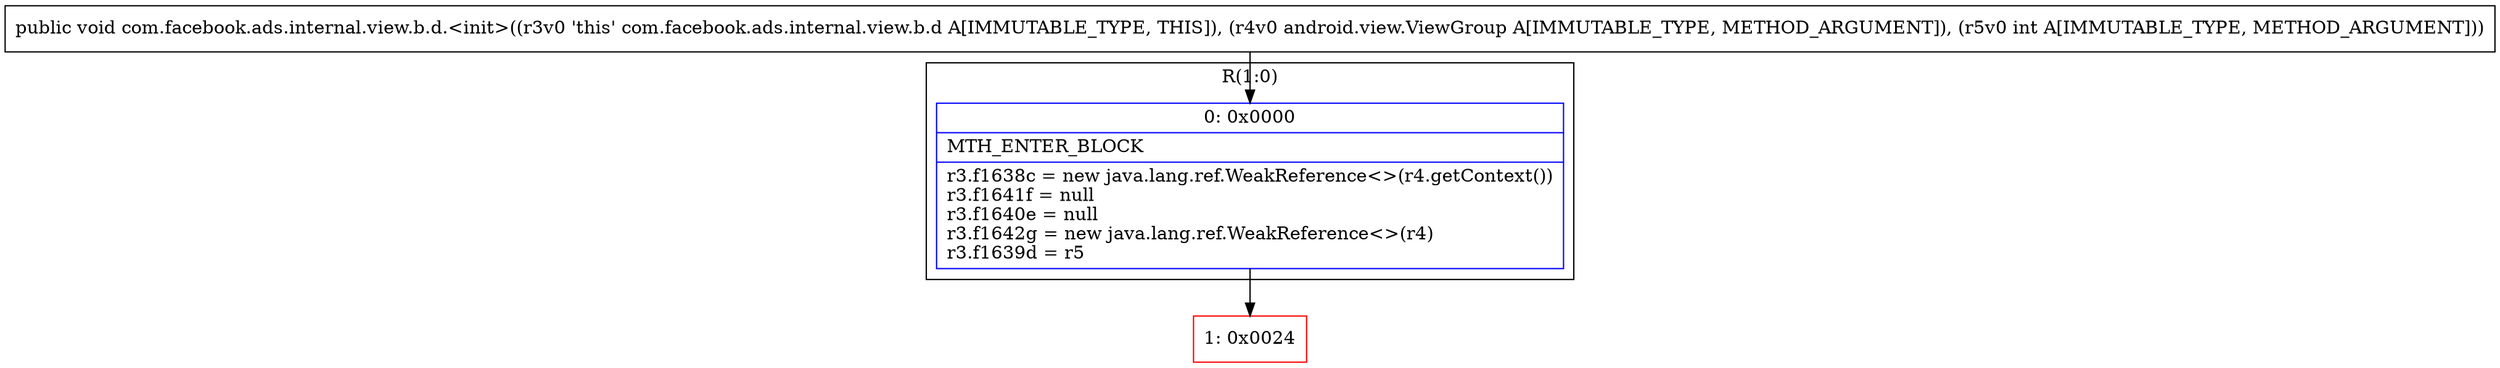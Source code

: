 digraph "CFG forcom.facebook.ads.internal.view.b.d.\<init\>(Landroid\/view\/ViewGroup;I)V" {
subgraph cluster_Region_683853141 {
label = "R(1:0)";
node [shape=record,color=blue];
Node_0 [shape=record,label="{0\:\ 0x0000|MTH_ENTER_BLOCK\l|r3.f1638c = new java.lang.ref.WeakReference\<\>(r4.getContext())\lr3.f1641f = null\lr3.f1640e = null\lr3.f1642g = new java.lang.ref.WeakReference\<\>(r4)\lr3.f1639d = r5\l}"];
}
Node_1 [shape=record,color=red,label="{1\:\ 0x0024}"];
MethodNode[shape=record,label="{public void com.facebook.ads.internal.view.b.d.\<init\>((r3v0 'this' com.facebook.ads.internal.view.b.d A[IMMUTABLE_TYPE, THIS]), (r4v0 android.view.ViewGroup A[IMMUTABLE_TYPE, METHOD_ARGUMENT]), (r5v0 int A[IMMUTABLE_TYPE, METHOD_ARGUMENT])) }"];
MethodNode -> Node_0;
Node_0 -> Node_1;
}

